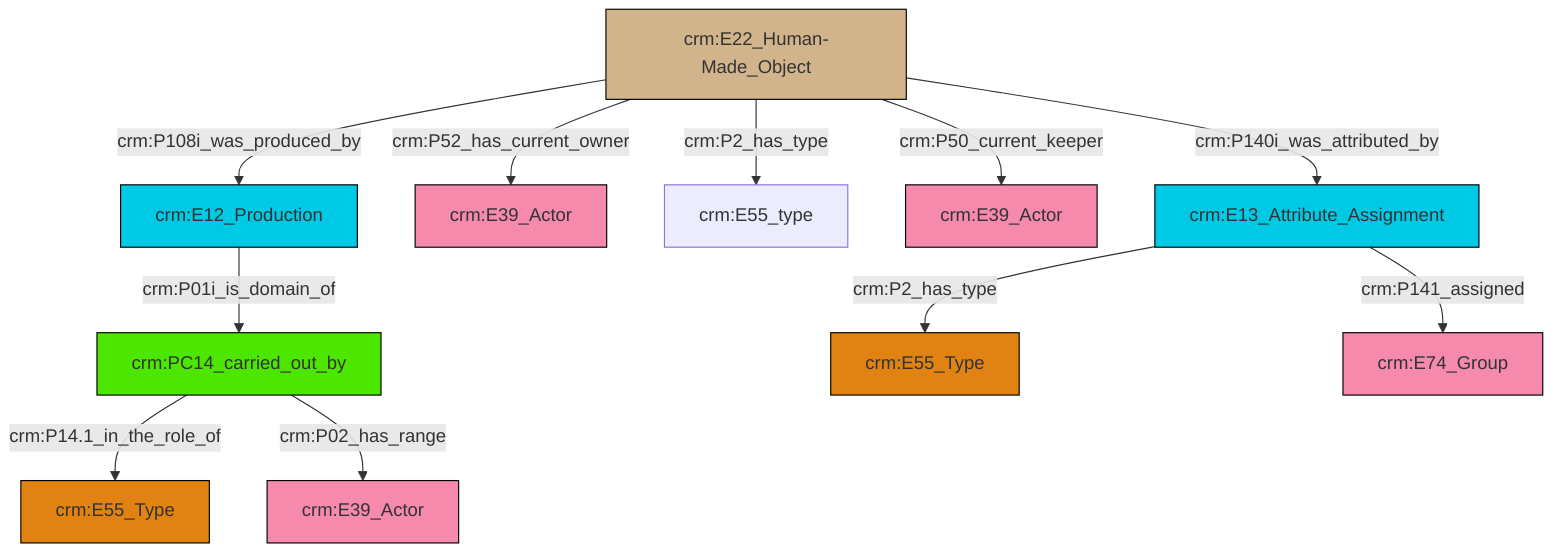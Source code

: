 graph TD
classDef Literal fill:#f2f2f2,stroke:#000000;
classDef CRM_Entity fill:#FFFFFF,stroke:#000000;
classDef Temporal_Entity fill:#00C9E6, stroke:#000000;
classDef Type fill:#E18312, stroke:#000000;
classDef Time-Span fill:#2C9C91, stroke:#000000;
classDef Appellation fill:#FFEB7F, stroke:#000000;
classDef Place fill:#008836, stroke:#000000;
classDef Persistent_Item fill:#B266B2, stroke:#000000;
classDef Conceptual_Object fill:#FFD700, stroke:#000000;
classDef Physical_Thing fill:#D2B48C, stroke:#000000;
classDef Actor fill:#f58aad, stroke:#000000;
classDef PC_Classes fill:#4ce600, stroke:#000000;
classDef Multi fill:#cccccc,stroke:#000000;

2["crm:E13_Attribute_Assignment"]:::Temporal_Entity -->|crm:P2_has_type| 0["crm:E55_Type"]:::Type
5["crm:E22_Human-Made_Object"]:::Physical_Thing -->|crm:P108i_was_produced_by| 6["crm:E12_Production"]:::Temporal_Entity
5["crm:E22_Human-Made_Object"]:::Physical_Thing -->|crm:P52_has_current_owner| 8["crm:E39_Actor"]:::Actor
5["crm:E22_Human-Made_Object"]:::Physical_Thing -->|crm:P2_has_type| 10["crm:E55_type"]:::Default
6["crm:E12_Production"]:::Temporal_Entity -->|crm:P01i_is_domain_of| 11["crm:PC14_carried_out_by"]:::PC_Classes
11["crm:PC14_carried_out_by"]:::PC_Classes -->|crm:P14.1_in_the_role_of| 12["crm:E55_Type"]:::Type
5["crm:E22_Human-Made_Object"]:::Physical_Thing -->|crm:P50_current_keeper| 3["crm:E39_Actor"]:::Actor
5["crm:E22_Human-Made_Object"]:::Physical_Thing -->|crm:P140i_was_attributed_by| 2["crm:E13_Attribute_Assignment"]:::Temporal_Entity
2["crm:E13_Attribute_Assignment"]:::Temporal_Entity -->|crm:P141_assigned| 17["crm:E74_Group"]:::Actor
11["crm:PC14_carried_out_by"]:::PC_Classes -->|crm:P02_has_range| 20["crm:E39_Actor"]:::Actor